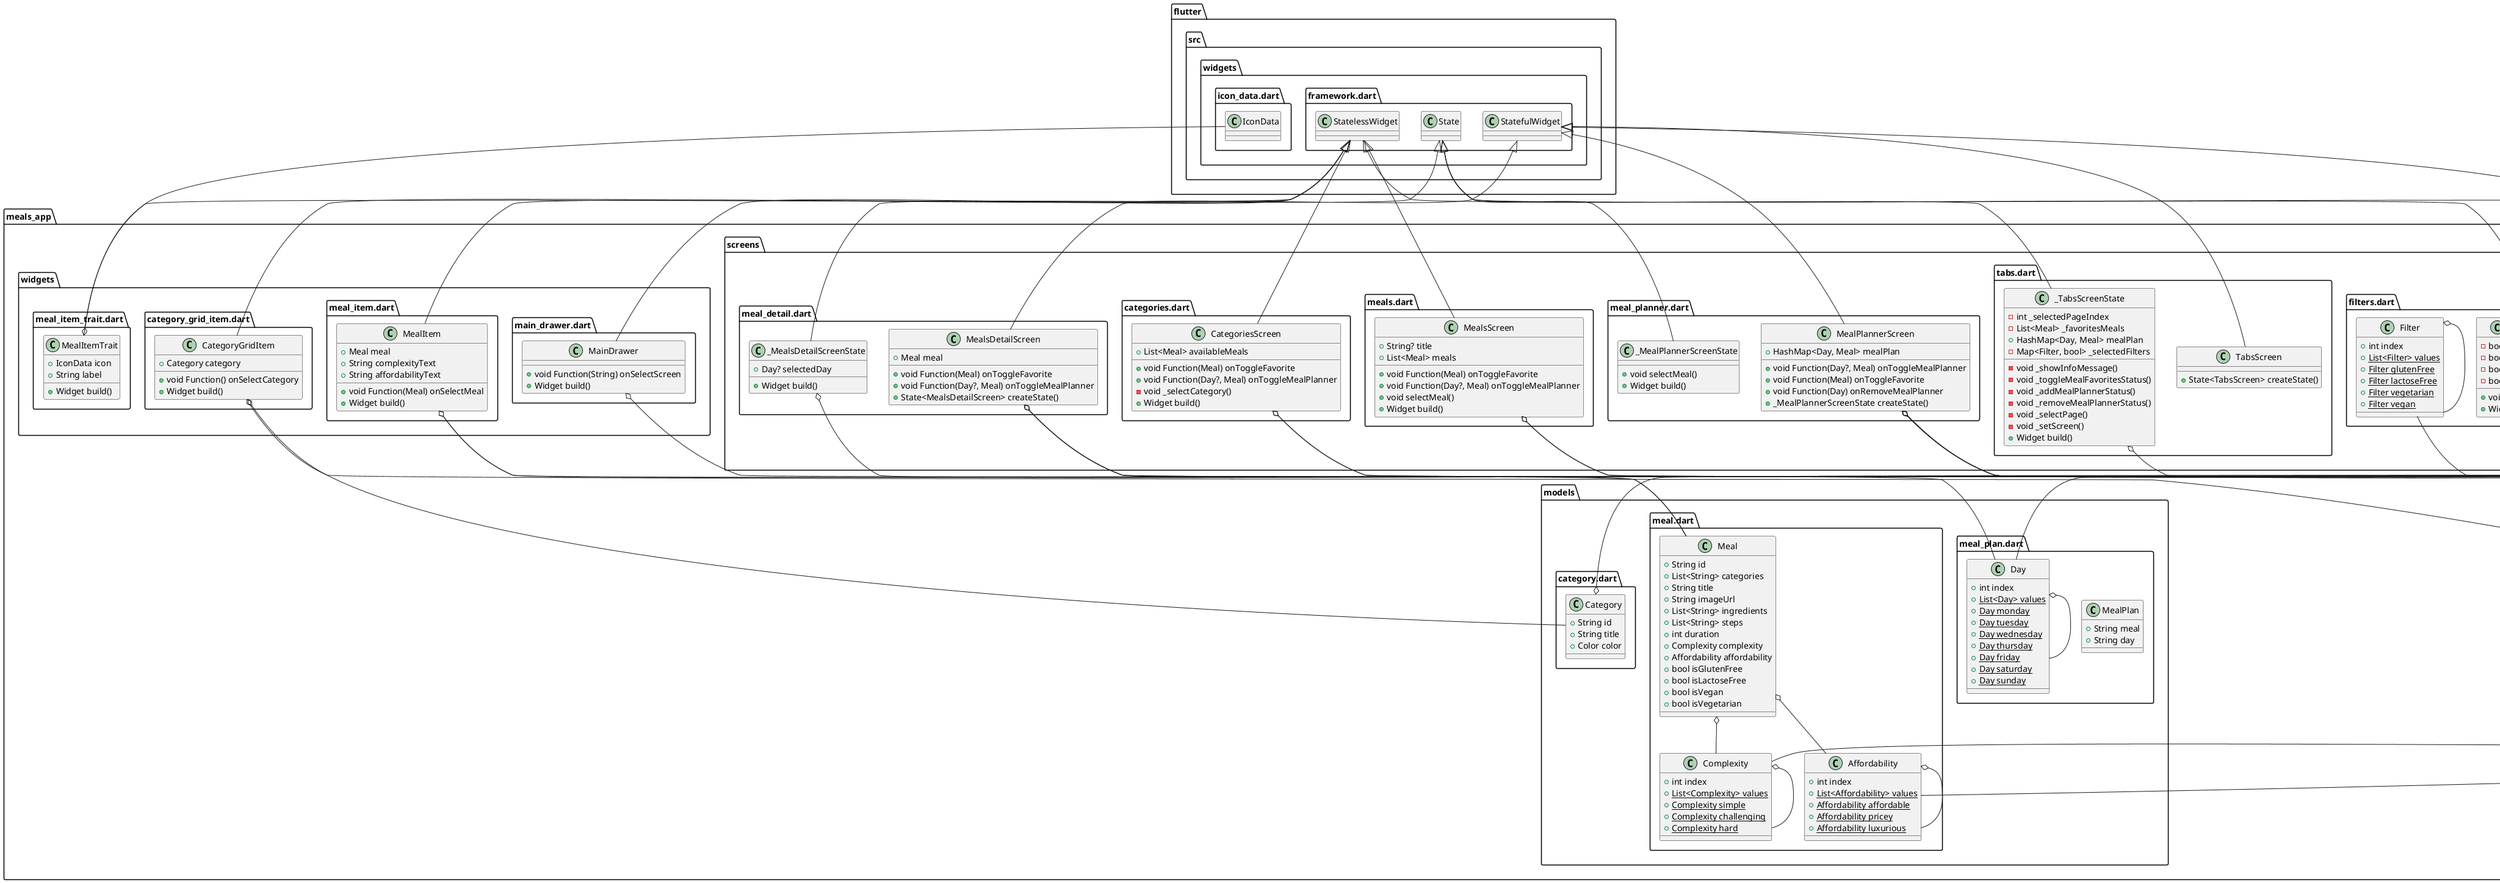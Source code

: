 @startuml
set namespaceSeparator ::

class "meals_app::main.dart::App" {
  +Widget build()
}

"flutter::src::widgets::framework.dart::StatelessWidget" <|-- "meals_app::main.dart::App"

class "meals_app::models::category.dart::Category" {
  +String id
  +String title
  +Color color
}

"meals_app::models::category.dart::Category" o-- "dart::ui::Color"

class "meals_app::models::meal.dart::Meal" {
  +String id
  +List<String> categories
  +String title
  +String imageUrl
  +List<String> ingredients
  +List<String> steps
  +int duration
  +Complexity complexity
  +Affordability affordability
  +bool isGlutenFree
  +bool isLactoseFree
  +bool isVegan
  +bool isVegetarian
}

"meals_app::models::meal.dart::Meal" o-- "meals_app::models::meal.dart::Complexity"
"meals_app::models::meal.dart::Meal" o-- "meals_app::models::meal.dart::Affordability"

class "meals_app::models::meal.dart::Complexity" {
  +int index
  {static} +List<Complexity> values
  {static} +Complexity simple
  {static} +Complexity challenging
  {static} +Complexity hard
}

"meals_app::models::meal.dart::Complexity" o-- "meals_app::models::meal.dart::Complexity"
"dart::core::Enum" <|-- "meals_app::models::meal.dart::Complexity"

class "meals_app::models::meal.dart::Affordability" {
  +int index
  {static} +List<Affordability> values
  {static} +Affordability affordable
  {static} +Affordability pricey
  {static} +Affordability luxurious
}

"meals_app::models::meal.dart::Affordability" o-- "meals_app::models::meal.dart::Affordability"
"dart::core::Enum" <|-- "meals_app::models::meal.dart::Affordability"

class "meals_app::models::meal_plan.dart::MealPlan" {
  +String meal
  +String day
}

class "meals_app::models::meal_plan.dart::Day" {
  +int index
  {static} +List<Day> values
  {static} +Day monday
  {static} +Day tuesday
  {static} +Day wednesday
  {static} +Day thursday
  {static} +Day friday
  {static} +Day saturday
  {static} +Day sunday
}

"meals_app::models::meal_plan.dart::Day" o-- "meals_app::models::meal_plan.dart::Day"
"dart::core::Enum" <|-- "meals_app::models::meal_plan.dart::Day"

class "meals_app::screens::categories.dart::CategoriesScreen" {
  +void Function(Meal) onToggleFavorite
  +void Function(Day?, Meal) onToggleMealPlanner
  +List<Meal> availableMeals
  -void _selectCategory()
  +Widget build()
}

"meals_app::screens::categories.dart::CategoriesScreen" o-- "null::void Function(Meal)"
"meals_app::screens::categories.dart::CategoriesScreen" o-- "null::void Function(Day, Meal)"
"flutter::src::widgets::framework.dart::StatelessWidget" <|-- "meals_app::screens::categories.dart::CategoriesScreen"

class "meals_app::screens::filters.dart::FilterScreen" {
  +Map<Filter, bool> currentFilters
  +State<FilterScreen> createState()
}

"flutter::src::widgets::framework.dart::StatefulWidget" <|-- "meals_app::screens::filters.dart::FilterScreen"

class "meals_app::screens::filters.dart::_FilterScreenState" {
  -bool _glutenFreeFilterSet
  -bool _lactoseFreeFilterSet
  -bool _vegetarianFilterSet
  -bool _veganFilterSet
  +void initState()
  +Widget build()
}

"flutter::src::widgets::framework.dart::State" <|-- "meals_app::screens::filters.dart::_FilterScreenState"

class "meals_app::screens::filters.dart::Filter" {
  +int index
  {static} +List<Filter> values
  {static} +Filter glutenFree
  {static} +Filter lactoseFree
  {static} +Filter vegetarian
  {static} +Filter vegan
}

"meals_app::screens::filters.dart::Filter" o-- "meals_app::screens::filters.dart::Filter"
"dart::core::Enum" <|-- "meals_app::screens::filters.dart::Filter"

class "meals_app::screens::meals.dart::MealsScreen" {
  +String? title
  +List<Meal> meals
  +void Function(Meal) onToggleFavorite
  +void Function(Day?, Meal) onToggleMealPlanner
  +void selectMeal()
  +Widget build()
}

"meals_app::screens::meals.dart::MealsScreen" o-- "null::void Function(Meal)"
"meals_app::screens::meals.dart::MealsScreen" o-- "null::void Function(Day, Meal)"
"flutter::src::widgets::framework.dart::StatelessWidget" <|-- "meals_app::screens::meals.dart::MealsScreen"

class "meals_app::screens::meal_detail.dart::MealsDetailScreen" {
  +Meal meal
  +void Function(Meal) onToggleFavorite
  +void Function(Day?, Meal) onToggleMealPlanner
  +State<MealsDetailScreen> createState()
}

"meals_app::screens::meal_detail.dart::MealsDetailScreen" o-- "meals_app::models::meal.dart::Meal"
"meals_app::screens::meal_detail.dart::MealsDetailScreen" o-- "null::void Function(Meal)"
"meals_app::screens::meal_detail.dart::MealsDetailScreen" o-- "null::void Function(Day, Meal)"
"flutter::src::widgets::framework.dart::StatefulWidget" <|-- "meals_app::screens::meal_detail.dart::MealsDetailScreen"

class "meals_app::screens::meal_detail.dart::_MealsDetailScreenState" {
  +Day? selectedDay
  +Widget build()
}

"meals_app::screens::meal_detail.dart::_MealsDetailScreenState" o-- "meals_app::models::meal_plan.dart::Day"
"flutter::src::widgets::framework.dart::State" <|-- "meals_app::screens::meal_detail.dart::_MealsDetailScreenState"

class "meals_app::screens::meal_planner.dart::MealPlannerScreen" {
  +void Function(Day?, Meal) onToggleMealPlanner
  +void Function(Meal) onToggleFavorite
  +void Function(Day) onRemoveMealPlanner
  +HashMap<Day, Meal> mealPlan
  +_MealPlannerScreenState createState()
}

"meals_app::screens::meal_planner.dart::MealPlannerScreen" o-- "null::void Function(Day, Meal)"
"meals_app::screens::meal_planner.dart::MealPlannerScreen" o-- "null::void Function(Meal)"
"meals_app::screens::meal_planner.dart::MealPlannerScreen" o-- "null::void Function(Day)"
"meals_app::screens::meal_planner.dart::MealPlannerScreen" o-- "dart::collection::HashMap<Day, Meal>"
"flutter::src::widgets::framework.dart::StatefulWidget" <|-- "meals_app::screens::meal_planner.dart::MealPlannerScreen"

class "meals_app::screens::meal_planner.dart::_MealPlannerScreenState" {
  +void selectMeal()
  +Widget build()
}

"flutter::src::widgets::framework.dart::State" <|-- "meals_app::screens::meal_planner.dart::_MealPlannerScreenState"

class "meals_app::screens::tabs.dart::TabsScreen" {
  +State<TabsScreen> createState()
}

"flutter::src::widgets::framework.dart::StatefulWidget" <|-- "meals_app::screens::tabs.dart::TabsScreen"

class "meals_app::screens::tabs.dart::_TabsScreenState" {
  -int _selectedPageIndex
  -List<Meal> _favoritesMeals
  +HashMap<Day, Meal> mealPlan
  -Map<Filter, bool> _selectedFilters
  -void _showInfoMessage()
  -void _toggleMealFavoritesStatus()
  -void _addMealPlannerStatus()
  -void _removeMealPlannerStatus()
  -void _selectPage()
  -void _setScreen()
  +Widget build()
}

"meals_app::screens::tabs.dart::_TabsScreenState" o-- "dart::collection::HashMap<Day, Meal>"
"flutter::src::widgets::framework.dart::State" <|-- "meals_app::screens::tabs.dart::_TabsScreenState"

class "meals_app::widgets::category_grid_item.dart::CategoryGridItem" {
  +Category category
  +void Function() onSelectCategory
  +Widget build()
}

"meals_app::widgets::category_grid_item.dart::CategoryGridItem" o-- "meals_app::models::category.dart::Category"
"meals_app::widgets::category_grid_item.dart::CategoryGridItem" o-- "null::void Function()"
"flutter::src::widgets::framework.dart::StatelessWidget" <|-- "meals_app::widgets::category_grid_item.dart::CategoryGridItem"

class "meals_app::widgets::main_drawer.dart::MainDrawer" {
  +void Function(String) onSelectScreen
  +Widget build()
}

"meals_app::widgets::main_drawer.dart::MainDrawer" o-- "null::void Function(String)"
"flutter::src::widgets::framework.dart::StatelessWidget" <|-- "meals_app::widgets::main_drawer.dart::MainDrawer"

class "meals_app::widgets::meal_item.dart::MealItem" {
  +Meal meal
  +void Function(Meal) onSelectMeal
  +String complexityText
  +String affordabilityText
  +Widget build()
}

"meals_app::widgets::meal_item.dart::MealItem" o-- "meals_app::models::meal.dart::Meal"
"meals_app::widgets::meal_item.dart::MealItem" o-- "null::void Function(Meal)"
"flutter::src::widgets::framework.dart::StatelessWidget" <|-- "meals_app::widgets::meal_item.dart::MealItem"

class "meals_app::widgets::meal_item_trait.dart::MealItemTrait" {
  +IconData icon
  +String label
  +Widget build()
}

"meals_app::widgets::meal_item_trait.dart::MealItemTrait" o-- "flutter::src::widgets::icon_data.dart::IconData"
"flutter::src::widgets::framework.dart::StatelessWidget" <|-- "meals_app::widgets::meal_item_trait.dart::MealItemTrait"


@enduml